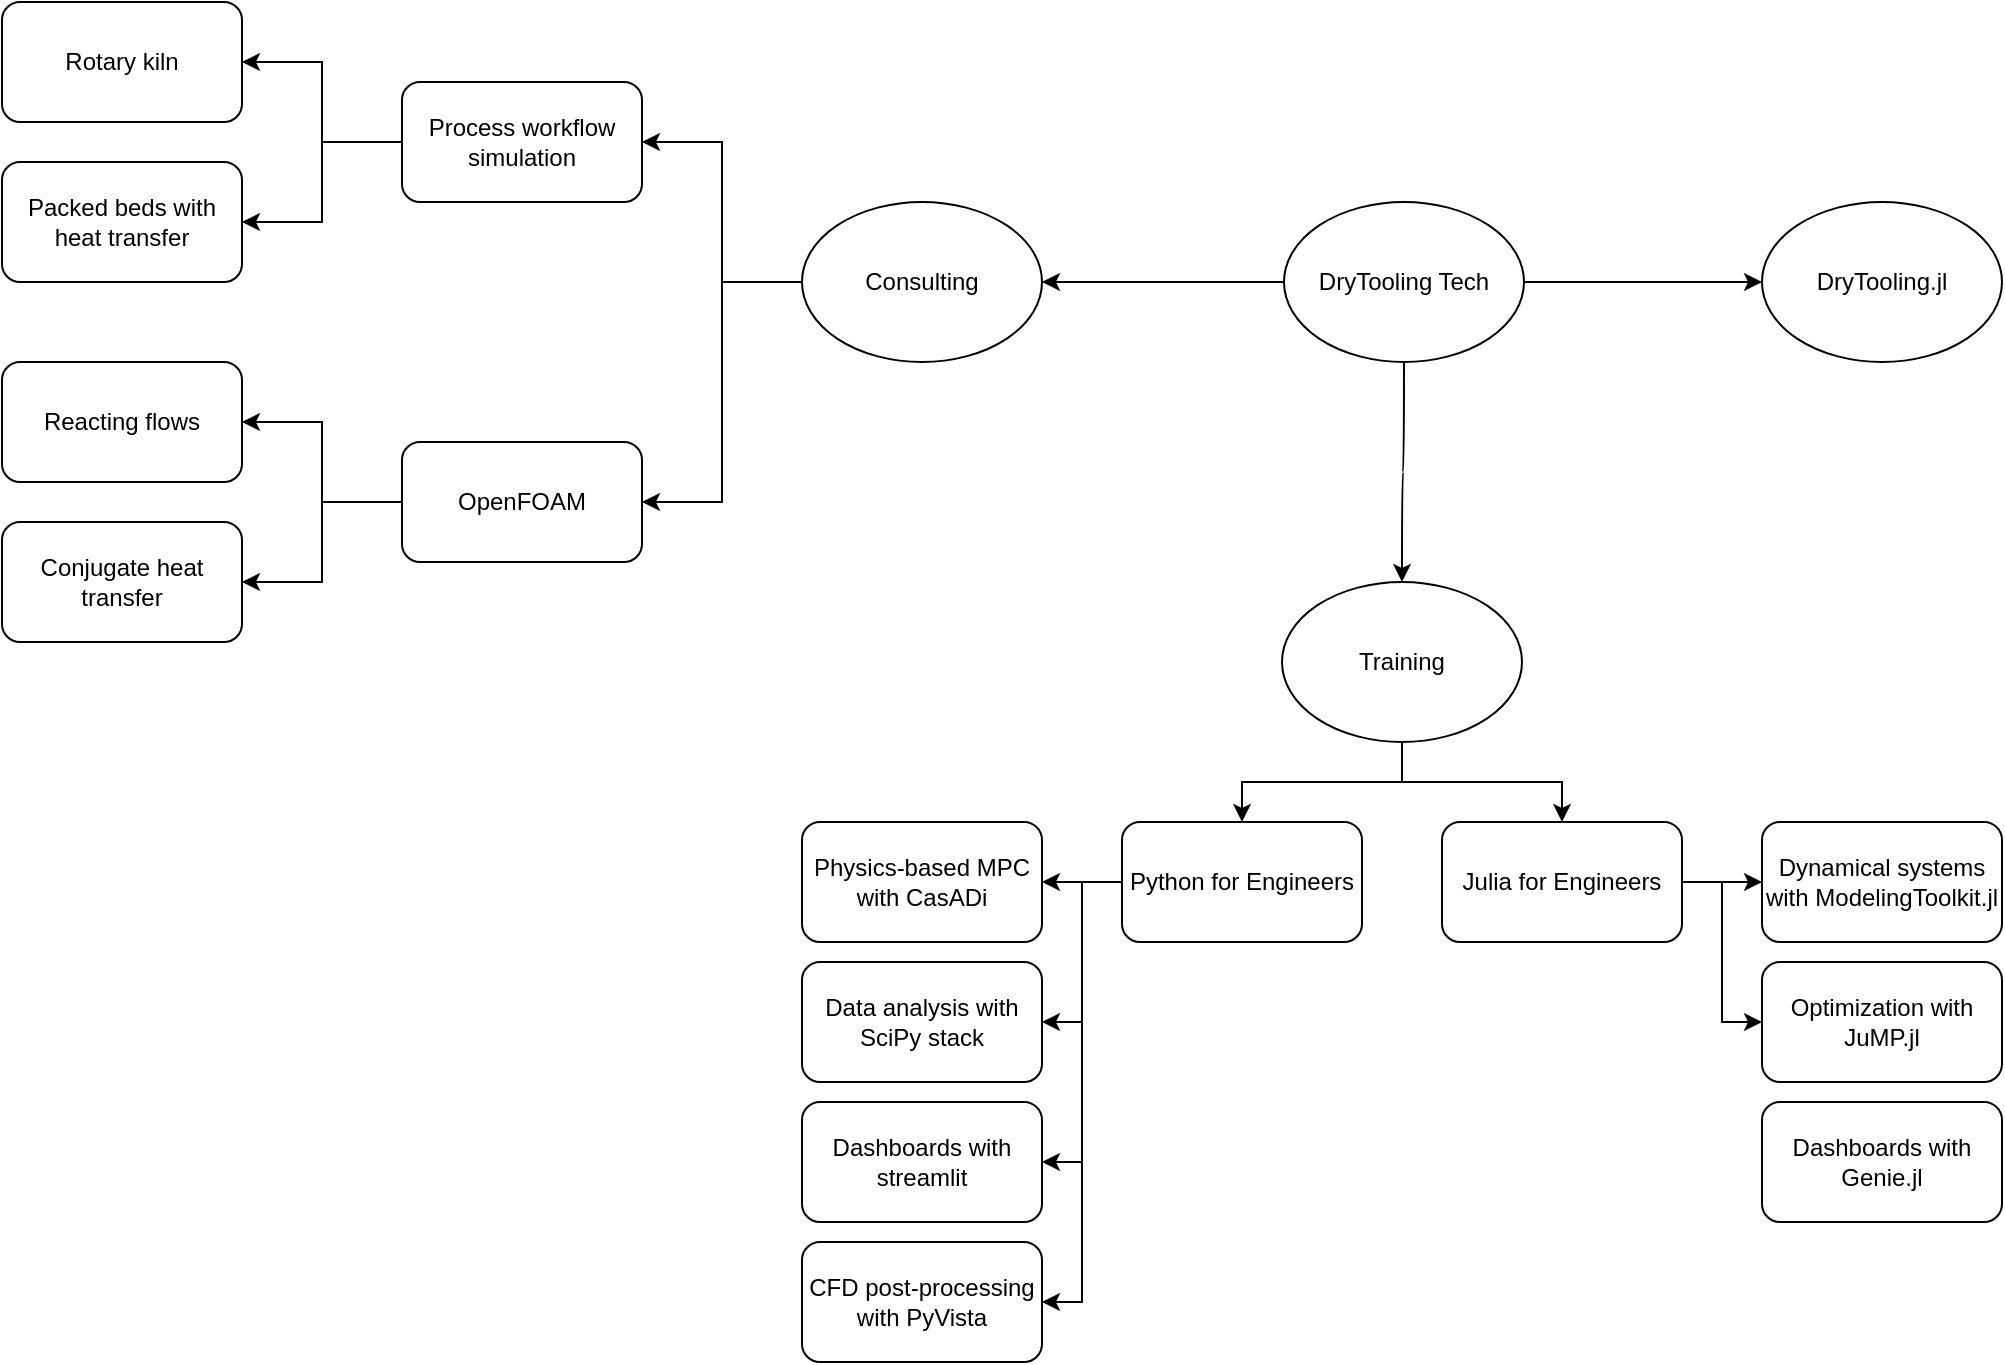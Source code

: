 <mxfile version="22.1.4" type="github">
  <diagram name="Page-1" id="ShheRPUKKzBshwlSDHYq">
    <mxGraphModel dx="1121" dy="613" grid="1" gridSize="10" guides="1" tooltips="1" connect="1" arrows="1" fold="1" page="1" pageScale="1" pageWidth="4681" pageHeight="3300" math="0" shadow="0">
      <root>
        <mxCell id="0" />
        <mxCell id="1" parent="0" />
        <mxCell id="P_ZGVv6pG1mM6uEF-SW_-5" style="edgeStyle=orthogonalEdgeStyle;rounded=0;orthogonalLoop=1;jettySize=auto;html=1;curved=1;" edge="1" parent="1" source="P_ZGVv6pG1mM6uEF-SW_-1" target="P_ZGVv6pG1mM6uEF-SW_-4">
          <mxGeometry relative="1" as="geometry" />
        </mxCell>
        <mxCell id="P_ZGVv6pG1mM6uEF-SW_-7" style="edgeStyle=orthogonalEdgeStyle;rounded=0;orthogonalLoop=1;jettySize=auto;html=1;curved=1;" edge="1" parent="1" source="P_ZGVv6pG1mM6uEF-SW_-1" target="P_ZGVv6pG1mM6uEF-SW_-6">
          <mxGeometry relative="1" as="geometry" />
        </mxCell>
        <mxCell id="P_ZGVv6pG1mM6uEF-SW_-1" value="DryTooling Tech" style="ellipse;whiteSpace=wrap;html=1;" vertex="1" parent="1">
          <mxGeometry x="2281" y="1610" width="120" height="80" as="geometry" />
        </mxCell>
        <mxCell id="P_ZGVv6pG1mM6uEF-SW_-2" value="DryTooling.jl" style="ellipse;whiteSpace=wrap;html=1;" vertex="1" parent="1">
          <mxGeometry x="2520" y="1610" width="120" height="80" as="geometry" />
        </mxCell>
        <mxCell id="P_ZGVv6pG1mM6uEF-SW_-3" style="edgeStyle=orthogonalEdgeStyle;rounded=0;orthogonalLoop=1;jettySize=auto;html=1;entryX=0;entryY=0.5;entryDx=0;entryDy=0;curved=1;" edge="1" parent="1" source="P_ZGVv6pG1mM6uEF-SW_-1" target="P_ZGVv6pG1mM6uEF-SW_-2">
          <mxGeometry relative="1" as="geometry" />
        </mxCell>
        <mxCell id="P_ZGVv6pG1mM6uEF-SW_-11" style="edgeStyle=orthogonalEdgeStyle;rounded=0;orthogonalLoop=1;jettySize=auto;html=1;entryX=0.5;entryY=0;entryDx=0;entryDy=0;" edge="1" parent="1" source="P_ZGVv6pG1mM6uEF-SW_-4" target="P_ZGVv6pG1mM6uEF-SW_-9">
          <mxGeometry relative="1" as="geometry" />
        </mxCell>
        <mxCell id="P_ZGVv6pG1mM6uEF-SW_-12" style="edgeStyle=orthogonalEdgeStyle;rounded=0;orthogonalLoop=1;jettySize=auto;html=1;entryX=0.5;entryY=0;entryDx=0;entryDy=0;" edge="1" parent="1" source="P_ZGVv6pG1mM6uEF-SW_-4" target="P_ZGVv6pG1mM6uEF-SW_-8">
          <mxGeometry relative="1" as="geometry" />
        </mxCell>
        <mxCell id="P_ZGVv6pG1mM6uEF-SW_-4" value="Training" style="ellipse;whiteSpace=wrap;html=1;" vertex="1" parent="1">
          <mxGeometry x="2280" y="1800" width="120" height="80" as="geometry" />
        </mxCell>
        <mxCell id="P_ZGVv6pG1mM6uEF-SW_-26" style="edgeStyle=orthogonalEdgeStyle;rounded=0;orthogonalLoop=1;jettySize=auto;html=1;entryX=1;entryY=0.5;entryDx=0;entryDy=0;" edge="1" parent="1" source="P_ZGVv6pG1mM6uEF-SW_-6" target="P_ZGVv6pG1mM6uEF-SW_-25">
          <mxGeometry relative="1" as="geometry" />
        </mxCell>
        <mxCell id="P_ZGVv6pG1mM6uEF-SW_-34" style="edgeStyle=orthogonalEdgeStyle;rounded=0;orthogonalLoop=1;jettySize=auto;html=1;entryX=1;entryY=0.5;entryDx=0;entryDy=0;" edge="1" parent="1" source="P_ZGVv6pG1mM6uEF-SW_-6" target="P_ZGVv6pG1mM6uEF-SW_-33">
          <mxGeometry relative="1" as="geometry" />
        </mxCell>
        <mxCell id="P_ZGVv6pG1mM6uEF-SW_-6" value="Consulting" style="ellipse;whiteSpace=wrap;html=1;" vertex="1" parent="1">
          <mxGeometry x="2040" y="1610" width="120" height="80" as="geometry" />
        </mxCell>
        <mxCell id="P_ZGVv6pG1mM6uEF-SW_-13" style="edgeStyle=orthogonalEdgeStyle;rounded=0;orthogonalLoop=1;jettySize=auto;html=1;" edge="1" parent="1" source="P_ZGVv6pG1mM6uEF-SW_-8" target="P_ZGVv6pG1mM6uEF-SW_-10">
          <mxGeometry relative="1" as="geometry" />
        </mxCell>
        <mxCell id="P_ZGVv6pG1mM6uEF-SW_-15" style="edgeStyle=orthogonalEdgeStyle;rounded=0;orthogonalLoop=1;jettySize=auto;html=1;exitX=1;exitY=0.5;exitDx=0;exitDy=0;entryX=0;entryY=0.5;entryDx=0;entryDy=0;" edge="1" parent="1" source="P_ZGVv6pG1mM6uEF-SW_-8" target="P_ZGVv6pG1mM6uEF-SW_-14">
          <mxGeometry relative="1" as="geometry" />
        </mxCell>
        <mxCell id="P_ZGVv6pG1mM6uEF-SW_-8" value="Julia for Engineers" style="rounded=1;whiteSpace=wrap;html=1;" vertex="1" parent="1">
          <mxGeometry x="2360" y="1920" width="120" height="60" as="geometry" />
        </mxCell>
        <mxCell id="P_ZGVv6pG1mM6uEF-SW_-17" style="edgeStyle=orthogonalEdgeStyle;rounded=0;orthogonalLoop=1;jettySize=auto;html=1;entryX=1;entryY=0.5;entryDx=0;entryDy=0;" edge="1" parent="1" source="P_ZGVv6pG1mM6uEF-SW_-9" target="P_ZGVv6pG1mM6uEF-SW_-16">
          <mxGeometry relative="1" as="geometry" />
        </mxCell>
        <mxCell id="P_ZGVv6pG1mM6uEF-SW_-19" style="edgeStyle=orthogonalEdgeStyle;rounded=0;orthogonalLoop=1;jettySize=auto;html=1;entryX=1;entryY=0.5;entryDx=0;entryDy=0;" edge="1" parent="1" source="P_ZGVv6pG1mM6uEF-SW_-9" target="P_ZGVv6pG1mM6uEF-SW_-18">
          <mxGeometry relative="1" as="geometry" />
        </mxCell>
        <mxCell id="P_ZGVv6pG1mM6uEF-SW_-21" style="edgeStyle=orthogonalEdgeStyle;rounded=0;orthogonalLoop=1;jettySize=auto;html=1;entryX=1;entryY=0.5;entryDx=0;entryDy=0;" edge="1" parent="1" source="P_ZGVv6pG1mM6uEF-SW_-9" target="P_ZGVv6pG1mM6uEF-SW_-20">
          <mxGeometry relative="1" as="geometry" />
        </mxCell>
        <mxCell id="P_ZGVv6pG1mM6uEF-SW_-24" style="edgeStyle=orthogonalEdgeStyle;rounded=0;orthogonalLoop=1;jettySize=auto;html=1;entryX=1;entryY=0.5;entryDx=0;entryDy=0;" edge="1" parent="1" source="P_ZGVv6pG1mM6uEF-SW_-9" target="P_ZGVv6pG1mM6uEF-SW_-23">
          <mxGeometry relative="1" as="geometry" />
        </mxCell>
        <mxCell id="P_ZGVv6pG1mM6uEF-SW_-9" value="Python for Engineers" style="rounded=1;whiteSpace=wrap;html=1;" vertex="1" parent="1">
          <mxGeometry x="2200" y="1920" width="120" height="60" as="geometry" />
        </mxCell>
        <mxCell id="P_ZGVv6pG1mM6uEF-SW_-10" value="Dynamical systems with ModelingToolkit.jl" style="rounded=1;whiteSpace=wrap;html=1;" vertex="1" parent="1">
          <mxGeometry x="2520" y="1920" width="120" height="60" as="geometry" />
        </mxCell>
        <mxCell id="P_ZGVv6pG1mM6uEF-SW_-14" value="Optimization with JuMP.jl" style="rounded=1;whiteSpace=wrap;html=1;" vertex="1" parent="1">
          <mxGeometry x="2520" y="1990" width="120" height="60" as="geometry" />
        </mxCell>
        <mxCell id="P_ZGVv6pG1mM6uEF-SW_-16" value="Physics-based MPC with CasADi" style="rounded=1;whiteSpace=wrap;html=1;" vertex="1" parent="1">
          <mxGeometry x="2040" y="1920" width="120" height="60" as="geometry" />
        </mxCell>
        <mxCell id="P_ZGVv6pG1mM6uEF-SW_-18" value="Data analysis with SciPy stack" style="rounded=1;whiteSpace=wrap;html=1;" vertex="1" parent="1">
          <mxGeometry x="2040" y="1990" width="120" height="60" as="geometry" />
        </mxCell>
        <mxCell id="P_ZGVv6pG1mM6uEF-SW_-20" value="Dashboards with streamlit" style="rounded=1;whiteSpace=wrap;html=1;" vertex="1" parent="1">
          <mxGeometry x="2040" y="2060" width="120" height="60" as="geometry" />
        </mxCell>
        <mxCell id="P_ZGVv6pG1mM6uEF-SW_-22" value="Dashboards with Genie.jl" style="rounded=1;whiteSpace=wrap;html=1;" vertex="1" parent="1">
          <mxGeometry x="2520" y="2060" width="120" height="60" as="geometry" />
        </mxCell>
        <mxCell id="P_ZGVv6pG1mM6uEF-SW_-23" value="CFD post-processing with PyVista" style="rounded=1;whiteSpace=wrap;html=1;" vertex="1" parent="1">
          <mxGeometry x="2040" y="2130" width="120" height="60" as="geometry" />
        </mxCell>
        <mxCell id="P_ZGVv6pG1mM6uEF-SW_-28" style="edgeStyle=orthogonalEdgeStyle;rounded=0;orthogonalLoop=1;jettySize=auto;html=1;entryX=1;entryY=0.5;entryDx=0;entryDy=0;" edge="1" parent="1" source="P_ZGVv6pG1mM6uEF-SW_-25" target="P_ZGVv6pG1mM6uEF-SW_-27">
          <mxGeometry relative="1" as="geometry" />
        </mxCell>
        <mxCell id="P_ZGVv6pG1mM6uEF-SW_-30" style="edgeStyle=orthogonalEdgeStyle;rounded=0;orthogonalLoop=1;jettySize=auto;html=1;entryX=1;entryY=0.5;entryDx=0;entryDy=0;" edge="1" parent="1" source="P_ZGVv6pG1mM6uEF-SW_-25" target="P_ZGVv6pG1mM6uEF-SW_-29">
          <mxGeometry relative="1" as="geometry" />
        </mxCell>
        <mxCell id="P_ZGVv6pG1mM6uEF-SW_-25" value="OpenFOAM" style="rounded=1;whiteSpace=wrap;html=1;" vertex="1" parent="1">
          <mxGeometry x="1840" y="1730" width="120" height="60" as="geometry" />
        </mxCell>
        <mxCell id="P_ZGVv6pG1mM6uEF-SW_-27" value="Reacting flows" style="rounded=1;whiteSpace=wrap;html=1;" vertex="1" parent="1">
          <mxGeometry x="1640" y="1690" width="120" height="60" as="geometry" />
        </mxCell>
        <mxCell id="P_ZGVv6pG1mM6uEF-SW_-29" value="Conjugate heat transfer" style="rounded=1;whiteSpace=wrap;html=1;" vertex="1" parent="1">
          <mxGeometry x="1640" y="1770" width="120" height="60" as="geometry" />
        </mxCell>
        <mxCell id="P_ZGVv6pG1mM6uEF-SW_-36" style="edgeStyle=orthogonalEdgeStyle;rounded=0;orthogonalLoop=1;jettySize=auto;html=1;entryX=1;entryY=0.5;entryDx=0;entryDy=0;" edge="1" parent="1" source="P_ZGVv6pG1mM6uEF-SW_-33" target="P_ZGVv6pG1mM6uEF-SW_-35">
          <mxGeometry relative="1" as="geometry" />
        </mxCell>
        <mxCell id="P_ZGVv6pG1mM6uEF-SW_-38" style="edgeStyle=orthogonalEdgeStyle;rounded=0;orthogonalLoop=1;jettySize=auto;html=1;entryX=1;entryY=0.5;entryDx=0;entryDy=0;" edge="1" parent="1" source="P_ZGVv6pG1mM6uEF-SW_-33" target="P_ZGVv6pG1mM6uEF-SW_-37">
          <mxGeometry relative="1" as="geometry" />
        </mxCell>
        <mxCell id="P_ZGVv6pG1mM6uEF-SW_-33" value="Process workflow simulation" style="rounded=1;whiteSpace=wrap;html=1;" vertex="1" parent="1">
          <mxGeometry x="1840" y="1550" width="120" height="60" as="geometry" />
        </mxCell>
        <mxCell id="P_ZGVv6pG1mM6uEF-SW_-35" value="Rotary kiln" style="rounded=1;whiteSpace=wrap;html=1;" vertex="1" parent="1">
          <mxGeometry x="1640" y="1510" width="120" height="60" as="geometry" />
        </mxCell>
        <mxCell id="P_ZGVv6pG1mM6uEF-SW_-37" value="Packed beds with heat transfer" style="rounded=1;whiteSpace=wrap;html=1;" vertex="1" parent="1">
          <mxGeometry x="1640" y="1590" width="120" height="60" as="geometry" />
        </mxCell>
      </root>
    </mxGraphModel>
  </diagram>
</mxfile>
